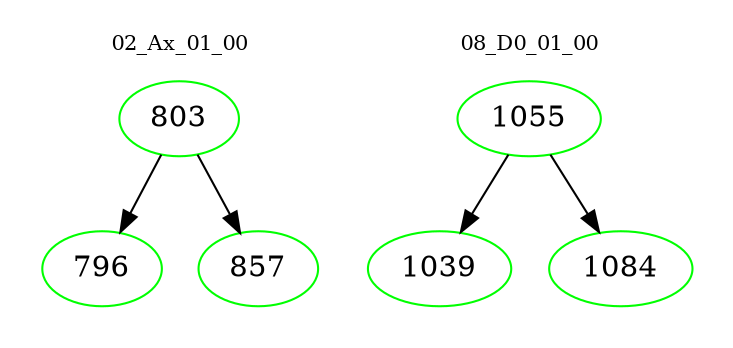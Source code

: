 digraph{
subgraph cluster_0 {
color = white
label = "02_Ax_01_00";
fontsize=10;
T0_803 [label="803", color="green"]
T0_803 -> T0_796 [color="black"]
T0_796 [label="796", color="green"]
T0_803 -> T0_857 [color="black"]
T0_857 [label="857", color="green"]
}
subgraph cluster_1 {
color = white
label = "08_D0_01_00";
fontsize=10;
T1_1055 [label="1055", color="green"]
T1_1055 -> T1_1039 [color="black"]
T1_1039 [label="1039", color="green"]
T1_1055 -> T1_1084 [color="black"]
T1_1084 [label="1084", color="green"]
}
}
